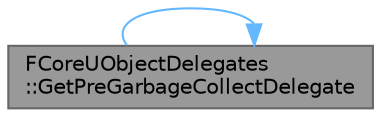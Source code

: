 digraph "FCoreUObjectDelegates::GetPreGarbageCollectDelegate"
{
 // INTERACTIVE_SVG=YES
 // LATEX_PDF_SIZE
  bgcolor="transparent";
  edge [fontname=Helvetica,fontsize=10,labelfontname=Helvetica,labelfontsize=10];
  node [fontname=Helvetica,fontsize=10,shape=box,height=0.2,width=0.4];
  rankdir="LR";
  Node1 [id="Node000001",label="FCoreUObjectDelegates\l::GetPreGarbageCollectDelegate",height=0.2,width=0.4,color="gray40", fillcolor="grey60", style="filled", fontcolor="black",tooltip="Called before garbage collection, before the GC lock is acquired."];
  Node1 -> Node1 [id="edge1_Node000001_Node000001",color="steelblue1",style="solid",tooltip=" "];
}
